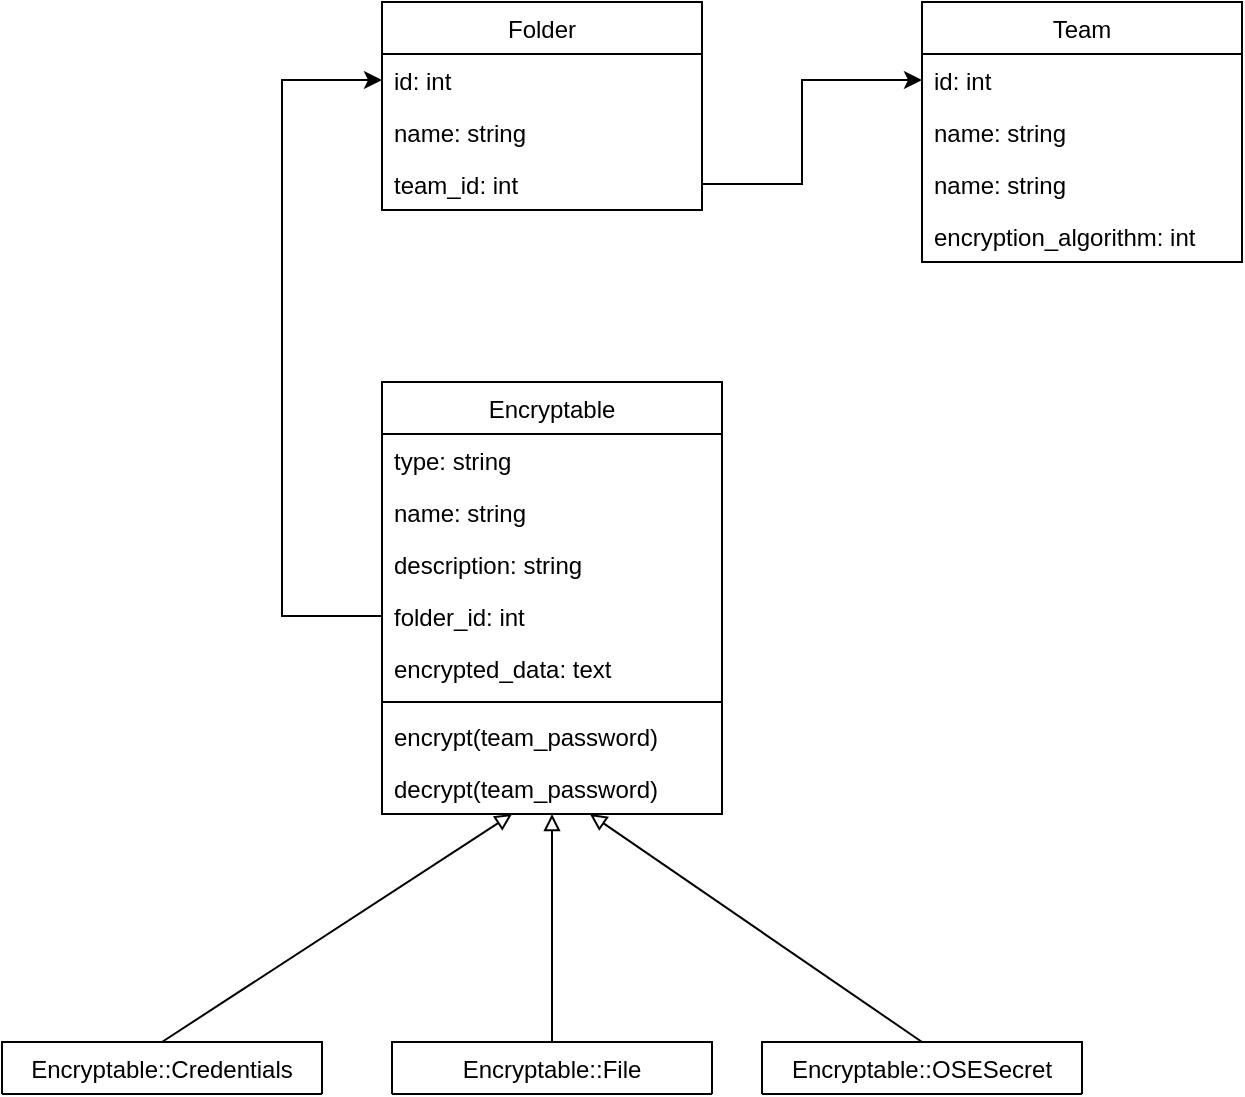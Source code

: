 <mxfile version="15.7.0" type="device"><diagram id="C5RBs43oDa-KdzZeNtuy" name="Page-1"><mxGraphModel dx="981" dy="688" grid="1" gridSize="10" guides="1" tooltips="1" connect="1" arrows="1" fold="1" page="1" pageScale="1" pageWidth="827" pageHeight="1169" math="0" shadow="0"><root><mxCell id="WIyWlLk6GJQsqaUBKTNV-0"/><mxCell id="WIyWlLk6GJQsqaUBKTNV-1" parent="WIyWlLk6GJQsqaUBKTNV-0"/><mxCell id="15qab--hRfW9AhJMS9pf-72" style="rounded=0;orthogonalLoop=1;jettySize=auto;html=1;startArrow=block;startFill=0;endArrow=none;endFill=0;entryX=0.5;entryY=0;entryDx=0;entryDy=0;" parent="WIyWlLk6GJQsqaUBKTNV-1" target="15qab--hRfW9AhJMS9pf-14" edge="1" source="15qab--hRfW9AhJMS9pf-80"><mxGeometry relative="1" as="geometry"><mxPoint x="354.8" y="940.52" as="sourcePoint"/></mxGeometry></mxCell><mxCell id="15qab--hRfW9AhJMS9pf-73" style="edgeStyle=orthogonalEdgeStyle;rounded=0;orthogonalLoop=1;jettySize=auto;html=1;startArrow=block;startFill=0;endArrow=none;endFill=0;" parent="WIyWlLk6GJQsqaUBKTNV-1" source="zkfFHV4jXpPFQw0GAbJ--0" target="15qab--hRfW9AhJMS9pf-20" edge="1"><mxGeometry relative="1" as="geometry"/></mxCell><mxCell id="15qab--hRfW9AhJMS9pf-74" style="rounded=0;orthogonalLoop=1;jettySize=auto;html=1;entryX=0.5;entryY=0;entryDx=0;entryDy=0;startArrow=block;startFill=0;endArrow=none;endFill=0;" parent="WIyWlLk6GJQsqaUBKTNV-1" target="15qab--hRfW9AhJMS9pf-26" edge="1" source="15qab--hRfW9AhJMS9pf-80"><mxGeometry relative="1" as="geometry"><mxPoint x="460.4" y="942.574" as="sourcePoint"/></mxGeometry></mxCell><mxCell id="zkfFHV4jXpPFQw0GAbJ--0" value="Encryptable" style="swimlane;fontStyle=0;align=center;verticalAlign=top;childLayout=stackLayout;horizontal=1;startSize=26;horizontalStack=0;resizeParent=1;resizeLast=0;collapsible=1;marginBottom=0;rounded=0;shadow=0;strokeWidth=1;" parent="WIyWlLk6GJQsqaUBKTNV-1" vertex="1"><mxGeometry x="330" y="750" width="170" height="216" as="geometry"><mxRectangle x="230" y="140" width="160" height="26" as="alternateBounds"/></mxGeometry></mxCell><mxCell id="zkfFHV4jXpPFQw0GAbJ--1" value="type: string" style="text;align=left;verticalAlign=top;spacingLeft=4;spacingRight=4;overflow=hidden;rotatable=0;points=[[0,0.5],[1,0.5]];portConstraint=eastwest;" parent="zkfFHV4jXpPFQw0GAbJ--0" vertex="1"><mxGeometry y="26" width="170" height="26" as="geometry"/></mxCell><mxCell id="zkfFHV4jXpPFQw0GAbJ--2" value="name: string" style="text;align=left;verticalAlign=top;spacingLeft=4;spacingRight=4;overflow=hidden;rotatable=0;points=[[0,0.5],[1,0.5]];portConstraint=eastwest;rounded=0;shadow=0;html=0;" parent="zkfFHV4jXpPFQw0GAbJ--0" vertex="1"><mxGeometry y="52" width="170" height="26" as="geometry"/></mxCell><mxCell id="15qab--hRfW9AhJMS9pf-40" value="description: string" style="text;align=left;verticalAlign=top;spacingLeft=4;spacingRight=4;overflow=hidden;rotatable=0;points=[[0,0.5],[1,0.5]];portConstraint=eastwest;rounded=0;shadow=0;html=0;" parent="zkfFHV4jXpPFQw0GAbJ--0" vertex="1"><mxGeometry y="78" width="170" height="26" as="geometry"/></mxCell><mxCell id="zkfFHV4jXpPFQw0GAbJ--3" value="folder_id: int" style="text;align=left;verticalAlign=top;spacingLeft=4;spacingRight=4;overflow=hidden;rotatable=0;points=[[0,0.5],[1,0.5]];portConstraint=eastwest;rounded=0;shadow=0;html=0;" parent="zkfFHV4jXpPFQw0GAbJ--0" vertex="1"><mxGeometry y="104" width="170" height="26" as="geometry"/></mxCell><mxCell id="z9OF1Bif_ttRph7pxKea-6" value="encrypted_data: text" style="text;align=left;verticalAlign=top;spacingLeft=4;spacingRight=4;overflow=hidden;rotatable=0;points=[[0,0.5],[1,0.5]];portConstraint=eastwest;rounded=0;shadow=0;html=0;" vertex="1" parent="zkfFHV4jXpPFQw0GAbJ--0"><mxGeometry y="130" width="170" height="26" as="geometry"/></mxCell><mxCell id="zkfFHV4jXpPFQw0GAbJ--4" value="" style="line;html=1;strokeWidth=1;align=left;verticalAlign=middle;spacingTop=-1;spacingLeft=3;spacingRight=3;rotatable=0;labelPosition=right;points=[];portConstraint=eastwest;" parent="zkfFHV4jXpPFQw0GAbJ--0" vertex="1"><mxGeometry y="156" width="170" height="8" as="geometry"/></mxCell><mxCell id="15qab--hRfW9AhJMS9pf-79" value="encrypt(team_password)" style="text;align=left;verticalAlign=top;spacingLeft=4;spacingRight=4;overflow=hidden;rotatable=0;points=[[0,0.5],[1,0.5]];portConstraint=eastwest;" parent="zkfFHV4jXpPFQw0GAbJ--0" vertex="1"><mxGeometry y="164" width="170" height="26" as="geometry"/></mxCell><mxCell id="15qab--hRfW9AhJMS9pf-80" value="decrypt(team_password)" style="text;align=left;verticalAlign=top;spacingLeft=4;spacingRight=4;overflow=hidden;rotatable=0;points=[[0,0.5],[1,0.5]];portConstraint=eastwest;" parent="zkfFHV4jXpPFQw0GAbJ--0" vertex="1"><mxGeometry y="190" width="170" height="26" as="geometry"/></mxCell><mxCell id="15qab--hRfW9AhJMS9pf-0" value="Folder" style="swimlane;fontStyle=0;align=center;verticalAlign=top;childLayout=stackLayout;horizontal=1;startSize=26;horizontalStack=0;resizeParent=1;resizeLast=0;collapsible=1;marginBottom=0;rounded=0;shadow=0;strokeWidth=1;" parent="WIyWlLk6GJQsqaUBKTNV-1" vertex="1"><mxGeometry x="330" y="560" width="160" height="104" as="geometry"><mxRectangle x="330" y="560" width="160" height="26" as="alternateBounds"/></mxGeometry></mxCell><mxCell id="15qab--hRfW9AhJMS9pf-2" value="id: int" style="text;align=left;verticalAlign=top;spacingLeft=4;spacingRight=4;overflow=hidden;rotatable=0;points=[[0,0.5],[1,0.5]];portConstraint=eastwest;rounded=0;shadow=0;html=0;" parent="15qab--hRfW9AhJMS9pf-0" vertex="1"><mxGeometry y="26" width="160" height="26" as="geometry"/></mxCell><mxCell id="15qab--hRfW9AhJMS9pf-12" value="name: string" style="text;align=left;verticalAlign=top;spacingLeft=4;spacingRight=4;overflow=hidden;rotatable=0;points=[[0,0.5],[1,0.5]];portConstraint=eastwest;rounded=0;shadow=0;html=0;" parent="15qab--hRfW9AhJMS9pf-0" vertex="1"><mxGeometry y="52" width="160" height="26" as="geometry"/></mxCell><mxCell id="15qab--hRfW9AhJMS9pf-3" value="team_id: int" style="text;align=left;verticalAlign=top;spacingLeft=4;spacingRight=4;overflow=hidden;rotatable=0;points=[[0,0.5],[1,0.5]];portConstraint=eastwest;rounded=0;shadow=0;html=0;" parent="15qab--hRfW9AhJMS9pf-0" vertex="1"><mxGeometry y="78" width="160" height="26" as="geometry"/></mxCell><mxCell id="15qab--hRfW9AhJMS9pf-13" style="edgeStyle=orthogonalEdgeStyle;rounded=0;orthogonalLoop=1;jettySize=auto;html=1;entryX=0;entryY=0.5;entryDx=0;entryDy=0;startArrow=classic;startFill=1;endArrow=none;endFill=0;" parent="WIyWlLk6GJQsqaUBKTNV-1" source="15qab--hRfW9AhJMS9pf-2" target="zkfFHV4jXpPFQw0GAbJ--3" edge="1"><mxGeometry relative="1" as="geometry"><Array as="points"><mxPoint x="280" y="599"/><mxPoint x="280" y="867"/></Array></mxGeometry></mxCell><mxCell id="15qab--hRfW9AhJMS9pf-14" value="Encryptable::Credentials" style="swimlane;fontStyle=0;align=center;verticalAlign=top;childLayout=stackLayout;horizontal=1;startSize=26;horizontalStack=0;resizeParent=1;resizeLast=0;collapsible=1;marginBottom=0;rounded=0;shadow=0;strokeWidth=1;" parent="WIyWlLk6GJQsqaUBKTNV-1" vertex="1" collapsed="1"><mxGeometry x="140" y="1080" width="160" height="26" as="geometry"><mxRectangle x="140" y="1080" width="160" height="30" as="alternateBounds"/></mxGeometry></mxCell><mxCell id="15qab--hRfW9AhJMS9pf-20" value="Encryptable::File" style="swimlane;fontStyle=0;align=center;verticalAlign=top;childLayout=stackLayout;horizontal=1;startSize=26;horizontalStack=0;resizeParent=1;resizeLast=0;collapsible=1;marginBottom=0;rounded=0;shadow=0;strokeWidth=1;" parent="WIyWlLk6GJQsqaUBKTNV-1" vertex="1" collapsed="1"><mxGeometry x="335" y="1080" width="160" height="26" as="geometry"><mxRectangle x="330" y="1080" width="160" height="30" as="alternateBounds"/></mxGeometry></mxCell><mxCell id="15qab--hRfW9AhJMS9pf-26" value="Encryptable::OSESecret" style="swimlane;fontStyle=0;align=center;verticalAlign=top;childLayout=stackLayout;horizontal=1;startSize=26;horizontalStack=0;resizeParent=1;resizeLast=0;collapsible=1;marginBottom=0;rounded=0;shadow=0;strokeWidth=1;" parent="WIyWlLk6GJQsqaUBKTNV-1" vertex="1" collapsed="1"><mxGeometry x="520" y="1080" width="160" height="26" as="geometry"><mxRectangle x="520" y="1080" width="160" height="30" as="alternateBounds"/></mxGeometry></mxCell><mxCell id="z9OF1Bif_ttRph7pxKea-0" value="Team" style="swimlane;fontStyle=0;align=center;verticalAlign=top;childLayout=stackLayout;horizontal=1;startSize=26;horizontalStack=0;resizeParent=1;resizeLast=0;collapsible=1;marginBottom=0;rounded=0;shadow=0;strokeWidth=1;" vertex="1" parent="WIyWlLk6GJQsqaUBKTNV-1"><mxGeometry x="600" y="560" width="160" height="130" as="geometry"><mxRectangle x="230" y="140" width="160" height="26" as="alternateBounds"/></mxGeometry></mxCell><mxCell id="z9OF1Bif_ttRph7pxKea-1" value="id: int" style="text;align=left;verticalAlign=top;spacingLeft=4;spacingRight=4;overflow=hidden;rotatable=0;points=[[0,0.5],[1,0.5]];portConstraint=eastwest;rounded=0;shadow=0;html=0;" vertex="1" parent="z9OF1Bif_ttRph7pxKea-0"><mxGeometry y="26" width="160" height="26" as="geometry"/></mxCell><mxCell id="z9OF1Bif_ttRph7pxKea-2" value="name: string" style="text;align=left;verticalAlign=top;spacingLeft=4;spacingRight=4;overflow=hidden;rotatable=0;points=[[0,0.5],[1,0.5]];portConstraint=eastwest;rounded=0;shadow=0;html=0;" vertex="1" parent="z9OF1Bif_ttRph7pxKea-0"><mxGeometry y="52" width="160" height="26" as="geometry"/></mxCell><mxCell id="z9OF1Bif_ttRph7pxKea-7" value="name: string" style="text;align=left;verticalAlign=top;spacingLeft=4;spacingRight=4;overflow=hidden;rotatable=0;points=[[0,0.5],[1,0.5]];portConstraint=eastwest;rounded=0;shadow=0;html=0;" vertex="1" parent="z9OF1Bif_ttRph7pxKea-0"><mxGeometry y="78" width="160" height="26" as="geometry"/></mxCell><mxCell id="z9OF1Bif_ttRph7pxKea-3" value="encryption_algorithm: int" style="text;align=left;verticalAlign=top;spacingLeft=4;spacingRight=4;overflow=hidden;rotatable=0;points=[[0,0.5],[1,0.5]];portConstraint=eastwest;rounded=0;shadow=0;html=0;" vertex="1" parent="z9OF1Bif_ttRph7pxKea-0"><mxGeometry y="104" width="160" height="26" as="geometry"/></mxCell><mxCell id="z9OF1Bif_ttRph7pxKea-5" style="edgeStyle=orthogonalEdgeStyle;rounded=0;orthogonalLoop=1;jettySize=auto;html=1;entryX=0;entryY=0.5;entryDx=0;entryDy=0;exitX=1;exitY=0.5;exitDx=0;exitDy=0;" edge="1" parent="WIyWlLk6GJQsqaUBKTNV-1" source="15qab--hRfW9AhJMS9pf-3" target="z9OF1Bif_ttRph7pxKea-1"><mxGeometry relative="1" as="geometry"><Array as="points"><mxPoint x="540" y="651"/><mxPoint x="540" y="599"/></Array></mxGeometry></mxCell></root></mxGraphModel></diagram></mxfile>